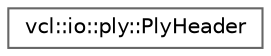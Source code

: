 digraph "Graphical Class Hierarchy"
{
 // LATEX_PDF_SIZE
  bgcolor="transparent";
  edge [fontname=Helvetica,fontsize=10,labelfontname=Helvetica,labelfontsize=10];
  node [fontname=Helvetica,fontsize=10,shape=box,height=0.2,width=0.4];
  rankdir="LR";
  Node0 [label="vcl::io::ply::PlyHeader",height=0.2,width=0.4,color="grey40", fillcolor="white", style="filled",URL="$classvcl_1_1io_1_1ply_1_1PlyHeader.html",tooltip="The PlyHeader class allows to manage the header of a ply file."];
}
